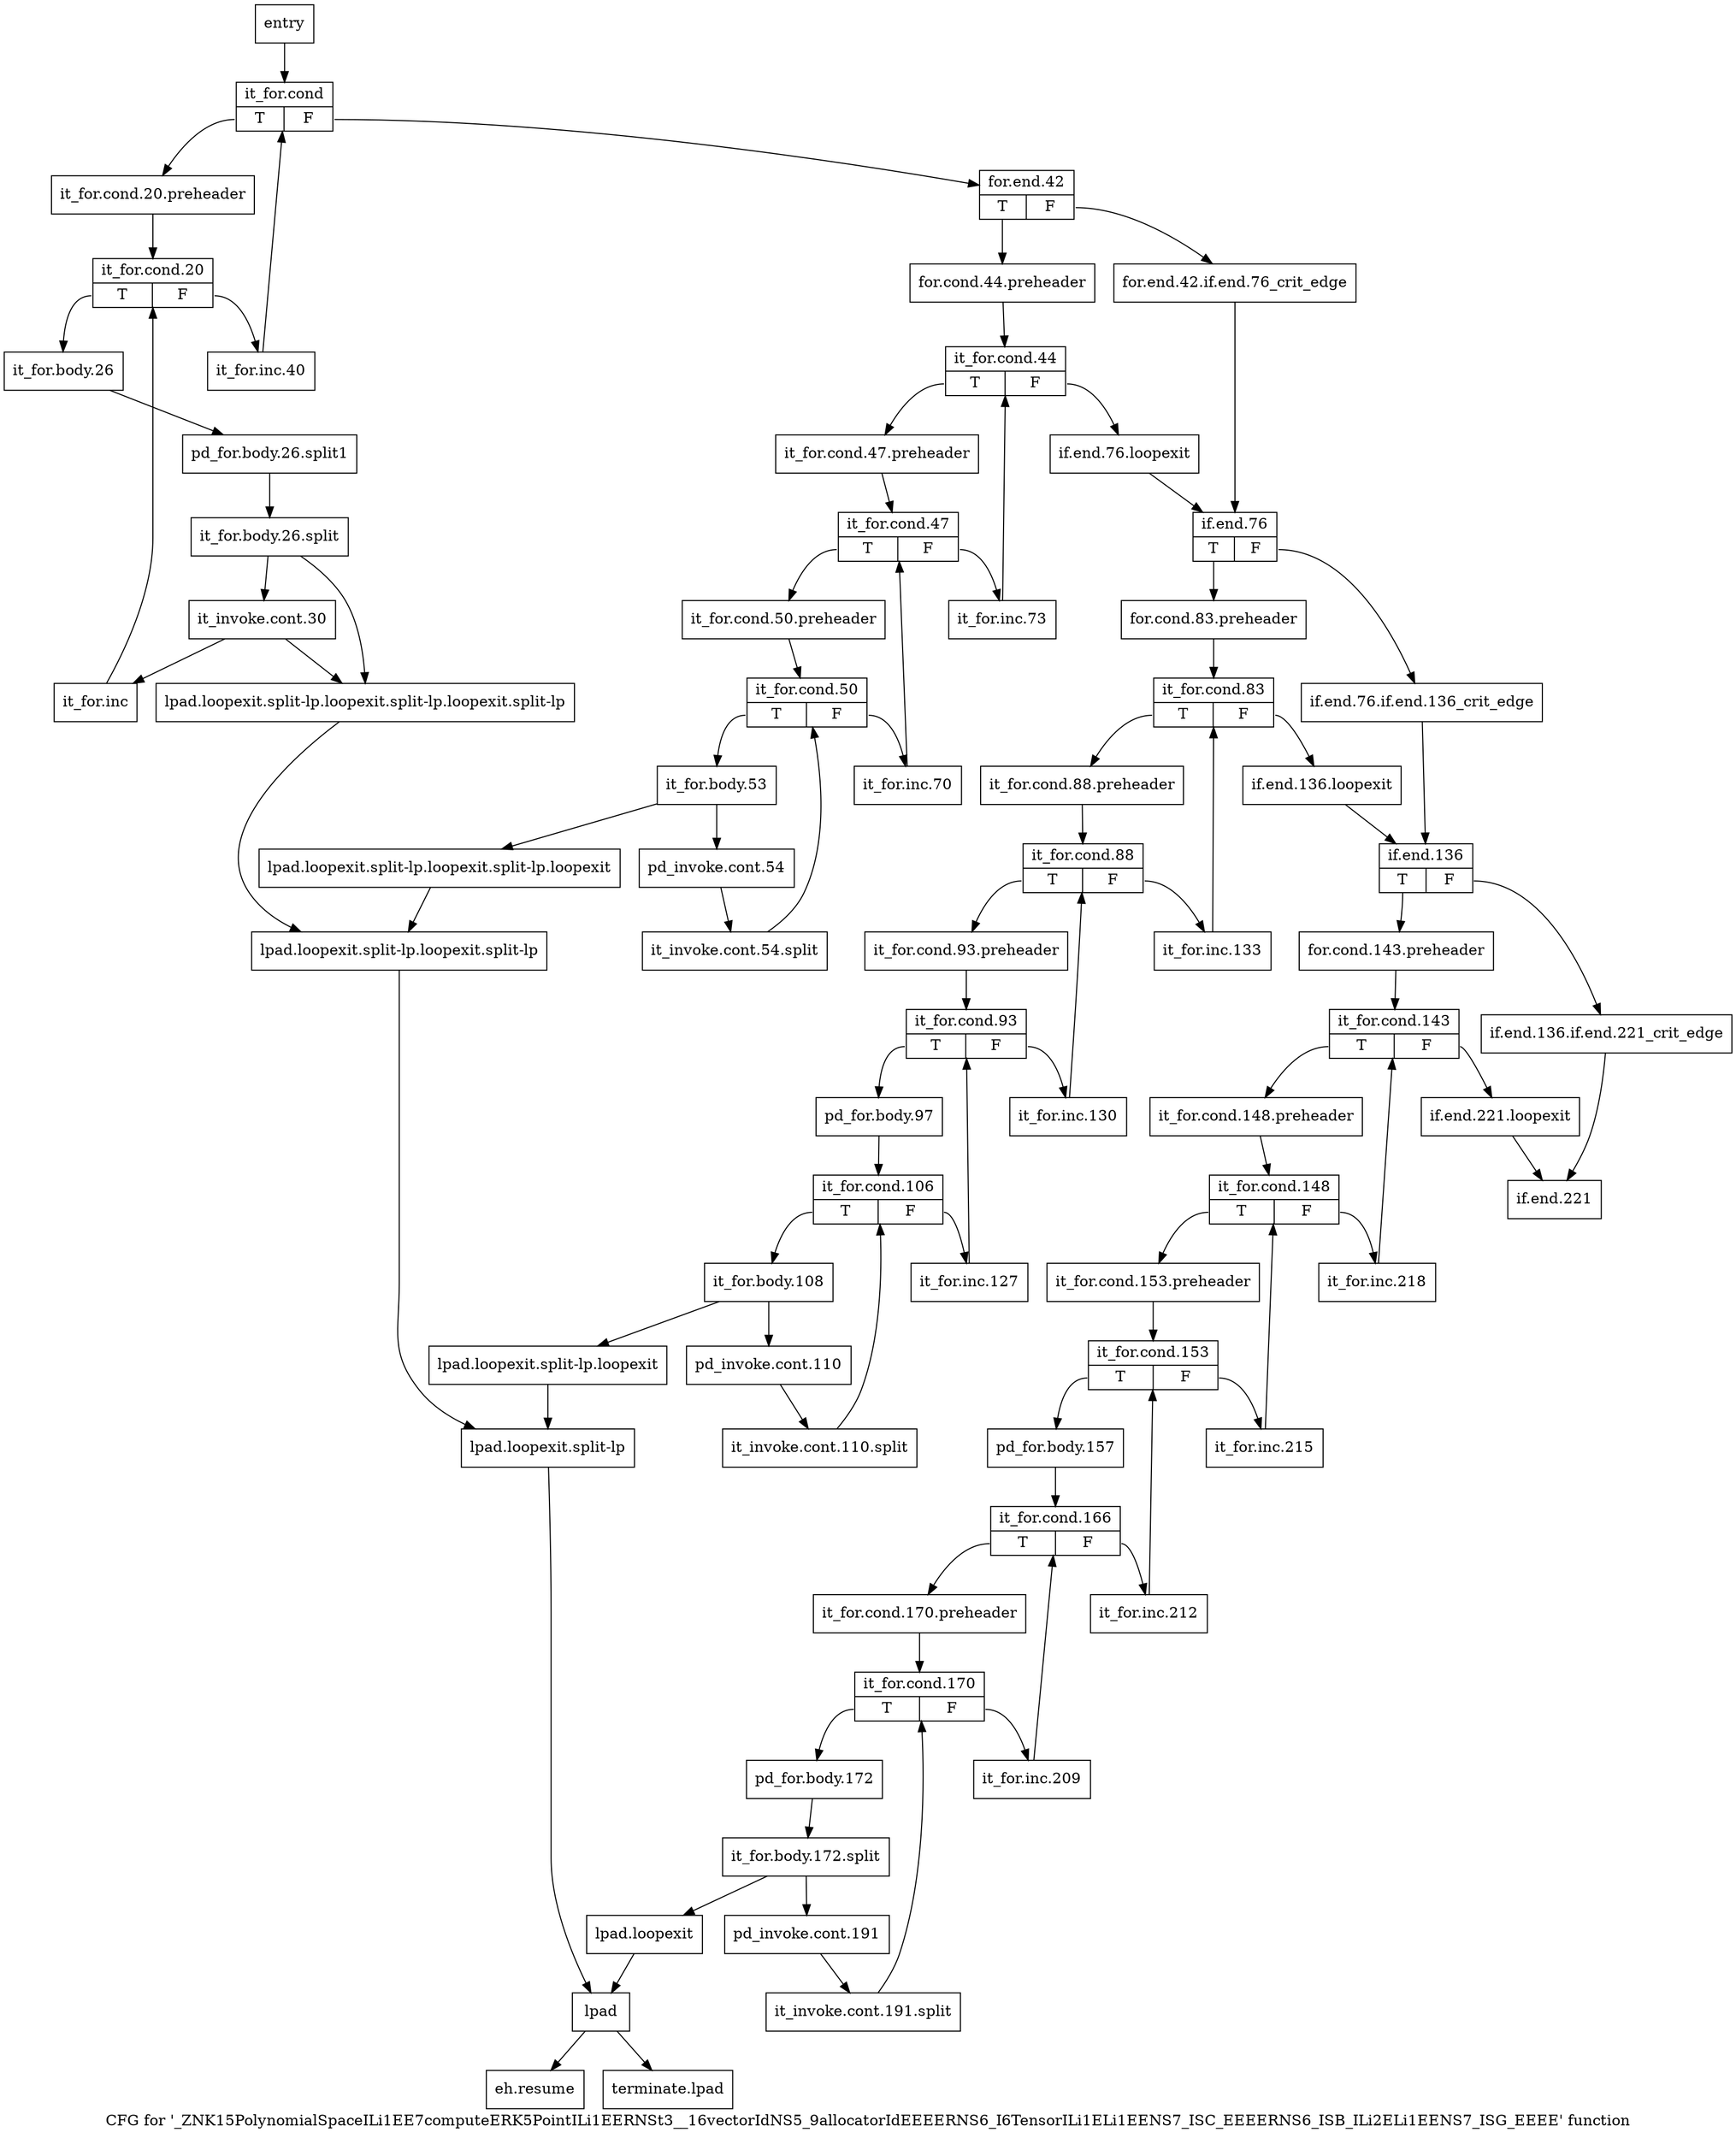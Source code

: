 digraph "CFG for '_ZNK15PolynomialSpaceILi1EE7computeERK5PointILi1EERNSt3__16vectorIdNS5_9allocatorIdEEEERNS6_I6TensorILi1ELi1EENS7_ISC_EEEERNS6_ISB_ILi2ELi1EENS7_ISG_EEEE' function" {
	label="CFG for '_ZNK15PolynomialSpaceILi1EE7computeERK5PointILi1EERNSt3__16vectorIdNS5_9allocatorIdEEEERNS6_I6TensorILi1ELi1EENS7_ISC_EEEERNS6_ISB_ILi2ELi1EENS7_ISG_EEEE' function";

	Node0x6d94c20 [shape=record,label="{entry}"];
	Node0x6d94c20 -> Node0x6d94c70;
	Node0x6d94c70 [shape=record,label="{it_for.cond|{<s0>T|<s1>F}}"];
	Node0x6d94c70:s0 -> Node0x6d94cc0;
	Node0x6d94c70:s1 -> Node0x6d950d0;
	Node0x6d94cc0 [shape=record,label="{it_for.cond.20.preheader}"];
	Node0x6d94cc0 -> Node0x6d94d10;
	Node0x6d94d10 [shape=record,label="{it_for.cond.20|{<s0>T|<s1>F}}"];
	Node0x6d94d10:s0 -> Node0x6d94d60;
	Node0x6d94d10:s1 -> Node0x6d95080;
	Node0x6d94d60 [shape=record,label="{it_for.body.26}"];
	Node0x6d94d60 -> Node0xaf97060;
	Node0xaf97060 [shape=record,label="{pd_for.body.26.split1}"];
	Node0xaf97060 -> Node0xaf97330;
	Node0xaf97330 [shape=record,label="{it_for.body.26.split}"];
	Node0xaf97330 -> Node0x6d94db0;
	Node0xaf97330 -> Node0x6d94f40;
	Node0x6d94db0 [shape=record,label="{it_invoke.cont.30}"];
	Node0x6d94db0 -> Node0x6d94e00;
	Node0x6d94db0 -> Node0x6d94f40;
	Node0x6d94e00 [shape=record,label="{it_for.inc}"];
	Node0x6d94e00 -> Node0x6d94d10;
	Node0x6d94e50 [shape=record,label="{lpad.loopexit}"];
	Node0x6d94e50 -> Node0x6d95030;
	Node0x6d94ea0 [shape=record,label="{lpad.loopexit.split-lp.loopexit}"];
	Node0x6d94ea0 -> Node0x6d94fe0;
	Node0x6d94ef0 [shape=record,label="{lpad.loopexit.split-lp.loopexit.split-lp.loopexit}"];
	Node0x6d94ef0 -> Node0x6d94f90;
	Node0x6d94f40 [shape=record,label="{lpad.loopexit.split-lp.loopexit.split-lp.loopexit.split-lp}"];
	Node0x6d94f40 -> Node0x6d94f90;
	Node0x6d94f90 [shape=record,label="{lpad.loopexit.split-lp.loopexit.split-lp}"];
	Node0x6d94f90 -> Node0x6d94fe0;
	Node0x6d94fe0 [shape=record,label="{lpad.loopexit.split-lp}"];
	Node0x6d94fe0 -> Node0x6d95030;
	Node0x6d95030 [shape=record,label="{lpad}"];
	Node0x6d95030 -> Node0x6d96020;
	Node0x6d95030 -> Node0x6d96070;
	Node0x6d95080 [shape=record,label="{it_for.inc.40}"];
	Node0x6d95080 -> Node0x6d94c70;
	Node0x6d950d0 [shape=record,label="{for.end.42|{<s0>T|<s1>F}}"];
	Node0x6d950d0:s0 -> Node0x6d95170;
	Node0x6d950d0:s1 -> Node0x6d95120;
	Node0x6d95120 [shape=record,label="{for.end.42.if.end.76_crit_edge}"];
	Node0x6d95120 -> Node0x6d954e0;
	Node0x6d95170 [shape=record,label="{for.cond.44.preheader}"];
	Node0x6d95170 -> Node0x6d951c0;
	Node0x6d951c0 [shape=record,label="{it_for.cond.44|{<s0>T|<s1>F}}"];
	Node0x6d951c0:s0 -> Node0x6d95210;
	Node0x6d951c0:s1 -> Node0x6d95490;
	Node0x6d95210 [shape=record,label="{it_for.cond.47.preheader}"];
	Node0x6d95210 -> Node0x6d95260;
	Node0x6d95260 [shape=record,label="{it_for.cond.47|{<s0>T|<s1>F}}"];
	Node0x6d95260:s0 -> Node0x6d952b0;
	Node0x6d95260:s1 -> Node0x6d95440;
	Node0x6d952b0 [shape=record,label="{it_for.cond.50.preheader}"];
	Node0x6d952b0 -> Node0x6d95300;
	Node0x6d95300 [shape=record,label="{it_for.cond.50|{<s0>T|<s1>F}}"];
	Node0x6d95300:s0 -> Node0x6d95350;
	Node0x6d95300:s1 -> Node0x6d953f0;
	Node0x6d95350 [shape=record,label="{it_for.body.53}"];
	Node0x6d95350 -> Node0x6d953a0;
	Node0x6d95350 -> Node0x6d94ef0;
	Node0x6d953a0 [shape=record,label="{pd_invoke.cont.54}"];
	Node0x6d953a0 -> Node0xaf96bb0;
	Node0xaf96bb0 [shape=record,label="{it_invoke.cont.54.split}"];
	Node0xaf96bb0 -> Node0x6d95300;
	Node0x6d953f0 [shape=record,label="{it_for.inc.70}"];
	Node0x6d953f0 -> Node0x6d95260;
	Node0x6d95440 [shape=record,label="{it_for.inc.73}"];
	Node0x6d95440 -> Node0x6d951c0;
	Node0x6d95490 [shape=record,label="{if.end.76.loopexit}"];
	Node0x6d95490 -> Node0x6d954e0;
	Node0x6d954e0 [shape=record,label="{if.end.76|{<s0>T|<s1>F}}"];
	Node0x6d954e0:s0 -> Node0x6d95580;
	Node0x6d954e0:s1 -> Node0x6d95530;
	Node0x6d95530 [shape=record,label="{if.end.76.if.end.136_crit_edge}"];
	Node0x6d95530 -> Node0x6d959e0;
	Node0x6d95580 [shape=record,label="{for.cond.83.preheader}"];
	Node0x6d95580 -> Node0x6d955d0;
	Node0x6d955d0 [shape=record,label="{it_for.cond.83|{<s0>T|<s1>F}}"];
	Node0x6d955d0:s0 -> Node0x6d95620;
	Node0x6d955d0:s1 -> Node0x6d95990;
	Node0x6d95620 [shape=record,label="{it_for.cond.88.preheader}"];
	Node0x6d95620 -> Node0x6d95670;
	Node0x6d95670 [shape=record,label="{it_for.cond.88|{<s0>T|<s1>F}}"];
	Node0x6d95670:s0 -> Node0x6d956c0;
	Node0x6d95670:s1 -> Node0x6d95940;
	Node0x6d956c0 [shape=record,label="{it_for.cond.93.preheader}"];
	Node0x6d956c0 -> Node0x6d95710;
	Node0x6d95710 [shape=record,label="{it_for.cond.93|{<s0>T|<s1>F}}"];
	Node0x6d95710:s0 -> Node0x6d95760;
	Node0x6d95710:s1 -> Node0x6d958f0;
	Node0x6d95760 [shape=record,label="{pd_for.body.97}"];
	Node0x6d95760 -> Node0x6d957b0;
	Node0x6d957b0 [shape=record,label="{it_for.cond.106|{<s0>T|<s1>F}}"];
	Node0x6d957b0:s0 -> Node0x6d95800;
	Node0x6d957b0:s1 -> Node0x6d958a0;
	Node0x6d95800 [shape=record,label="{it_for.body.108}"];
	Node0x6d95800 -> Node0x6d95850;
	Node0x6d95800 -> Node0x6d94ea0;
	Node0x6d95850 [shape=record,label="{pd_invoke.cont.110}"];
	Node0x6d95850 -> Node0xaf7eb10;
	Node0xaf7eb10 [shape=record,label="{it_invoke.cont.110.split}"];
	Node0xaf7eb10 -> Node0x6d957b0;
	Node0x6d958a0 [shape=record,label="{it_for.inc.127}"];
	Node0x6d958a0 -> Node0x6d95710;
	Node0x6d958f0 [shape=record,label="{it_for.inc.130}"];
	Node0x6d958f0 -> Node0x6d95670;
	Node0x6d95940 [shape=record,label="{it_for.inc.133}"];
	Node0x6d95940 -> Node0x6d955d0;
	Node0x6d95990 [shape=record,label="{if.end.136.loopexit}"];
	Node0x6d95990 -> Node0x6d959e0;
	Node0x6d959e0 [shape=record,label="{if.end.136|{<s0>T|<s1>F}}"];
	Node0x6d959e0:s0 -> Node0x6d95a80;
	Node0x6d959e0:s1 -> Node0x6d95a30;
	Node0x6d95a30 [shape=record,label="{if.end.136.if.end.221_crit_edge}"];
	Node0x6d95a30 -> Node0x6d95fd0;
	Node0x6d95a80 [shape=record,label="{for.cond.143.preheader}"];
	Node0x6d95a80 -> Node0x6d95ad0;
	Node0x6d95ad0 [shape=record,label="{it_for.cond.143|{<s0>T|<s1>F}}"];
	Node0x6d95ad0:s0 -> Node0x6d95b20;
	Node0x6d95ad0:s1 -> Node0x6d95f80;
	Node0x6d95b20 [shape=record,label="{it_for.cond.148.preheader}"];
	Node0x6d95b20 -> Node0x6d95b70;
	Node0x6d95b70 [shape=record,label="{it_for.cond.148|{<s0>T|<s1>F}}"];
	Node0x6d95b70:s0 -> Node0x6d95bc0;
	Node0x6d95b70:s1 -> Node0x6d95f30;
	Node0x6d95bc0 [shape=record,label="{it_for.cond.153.preheader}"];
	Node0x6d95bc0 -> Node0x6d95c10;
	Node0x6d95c10 [shape=record,label="{it_for.cond.153|{<s0>T|<s1>F}}"];
	Node0x6d95c10:s0 -> Node0x6d95c60;
	Node0x6d95c10:s1 -> Node0x6d95ee0;
	Node0x6d95c60 [shape=record,label="{pd_for.body.157}"];
	Node0x6d95c60 -> Node0x6d95cb0;
	Node0x6d95cb0 [shape=record,label="{it_for.cond.166|{<s0>T|<s1>F}}"];
	Node0x6d95cb0:s0 -> Node0x6d95d00;
	Node0x6d95cb0:s1 -> Node0x6d95e90;
	Node0x6d95d00 [shape=record,label="{it_for.cond.170.preheader}"];
	Node0x6d95d00 -> Node0x6d95d50;
	Node0x6d95d50 [shape=record,label="{it_for.cond.170|{<s0>T|<s1>F}}"];
	Node0x6d95d50:s0 -> Node0x6d95da0;
	Node0x6d95d50:s1 -> Node0x6d95e40;
	Node0x6d95da0 [shape=record,label="{pd_for.body.172}"];
	Node0x6d95da0 -> Node0xaf791c0;
	Node0xaf791c0 [shape=record,label="{it_for.body.172.split}"];
	Node0xaf791c0 -> Node0x6d95df0;
	Node0xaf791c0 -> Node0x6d94e50;
	Node0x6d95df0 [shape=record,label="{pd_invoke.cont.191}"];
	Node0x6d95df0 -> Node0xaf79c50;
	Node0xaf79c50 [shape=record,label="{it_invoke.cont.191.split}"];
	Node0xaf79c50 -> Node0x6d95d50;
	Node0x6d95e40 [shape=record,label="{it_for.inc.209}"];
	Node0x6d95e40 -> Node0x6d95cb0;
	Node0x6d95e90 [shape=record,label="{it_for.inc.212}"];
	Node0x6d95e90 -> Node0x6d95c10;
	Node0x6d95ee0 [shape=record,label="{it_for.inc.215}"];
	Node0x6d95ee0 -> Node0x6d95b70;
	Node0x6d95f30 [shape=record,label="{it_for.inc.218}"];
	Node0x6d95f30 -> Node0x6d95ad0;
	Node0x6d95f80 [shape=record,label="{if.end.221.loopexit}"];
	Node0x6d95f80 -> Node0x6d95fd0;
	Node0x6d95fd0 [shape=record,label="{if.end.221}"];
	Node0x6d96020 [shape=record,label="{eh.resume}"];
	Node0x6d96070 [shape=record,label="{terminate.lpad}"];
}
